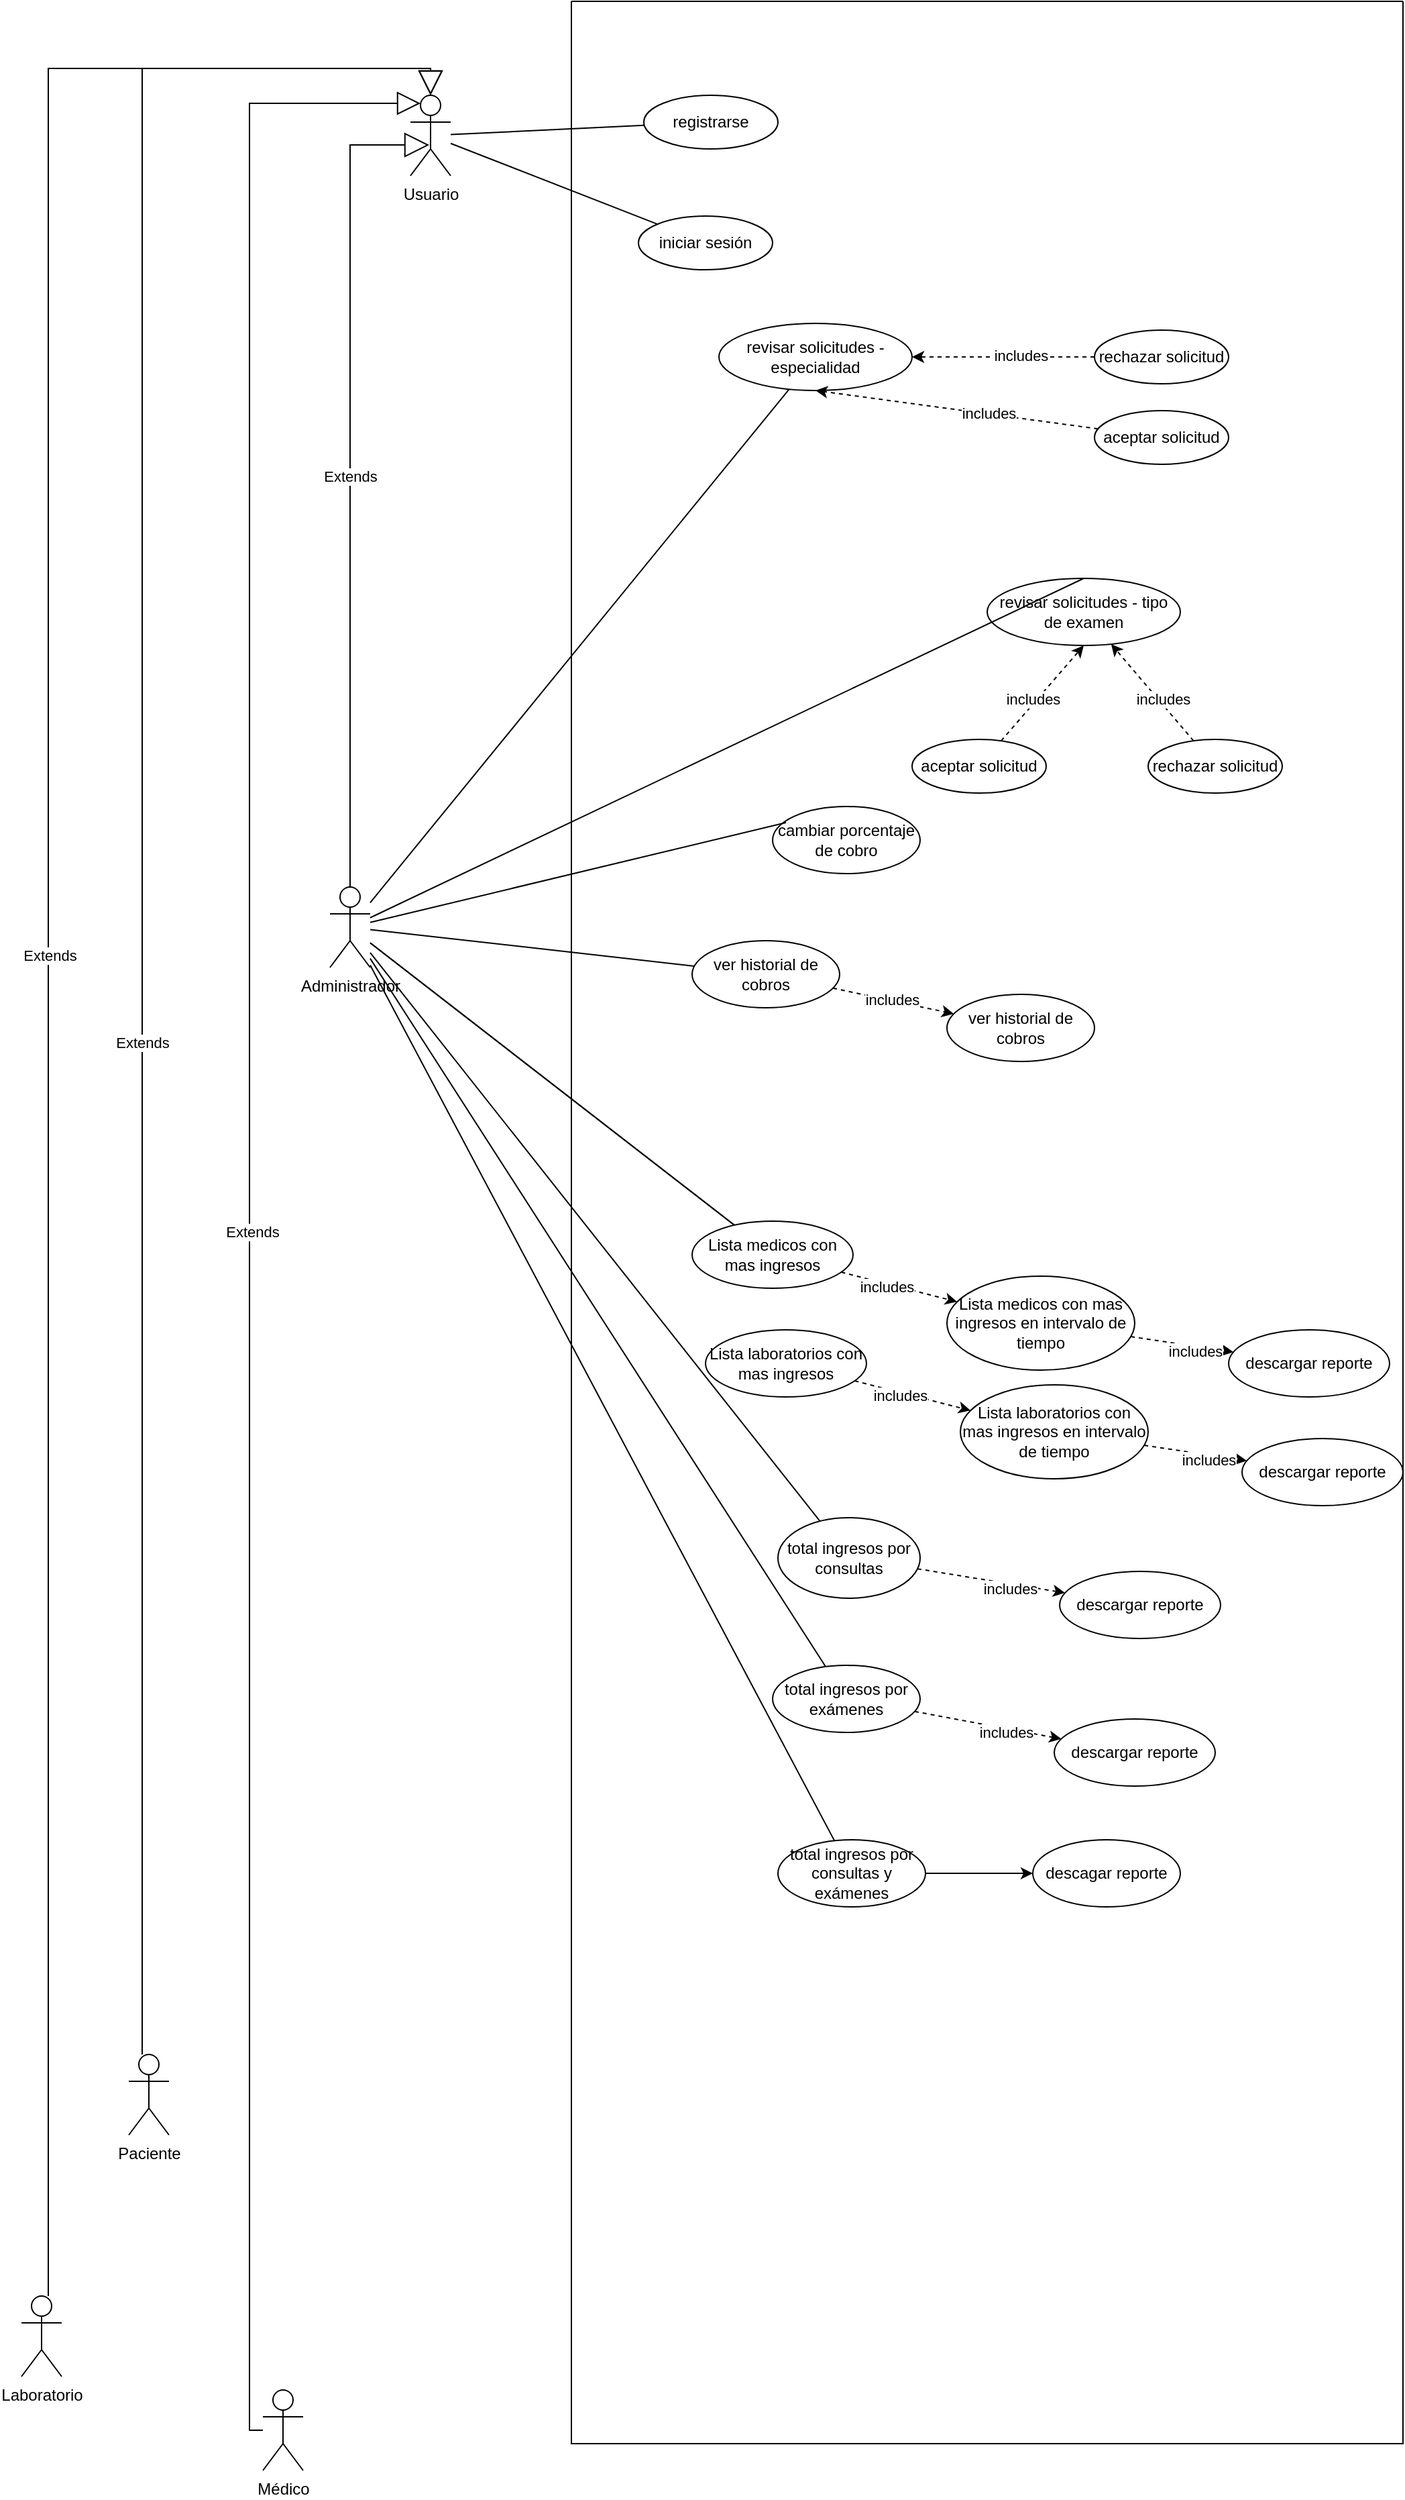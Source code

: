 <mxfile version="21.0.1" type="device"><diagram id="38mVG1c-zCMG9GyJFBRx" name="Página-1"><mxGraphModel dx="2261" dy="842" grid="1" gridSize="10" guides="1" tooltips="1" connect="1" arrows="1" fold="1" page="1" pageScale="1" pageWidth="827" pageHeight="1169" math="0" shadow="0"><root><mxCell id="0"/><mxCell id="1" parent="0"/><mxCell id="SXR0VI27SrfyDJp2maQ9-1" value="" style="swimlane;startSize=0;strokeColor=default;" parent="1" vertex="1"><mxGeometry x="300" y="280" width="620" height="1820" as="geometry"/></mxCell><mxCell id="v_ve8F-ULIWSZNbL52ix-1" value="registrarse" style="ellipse;whiteSpace=wrap;html=1;align=center;" vertex="1" parent="SXR0VI27SrfyDJp2maQ9-1"><mxGeometry x="54" y="70" width="100" height="40" as="geometry"/></mxCell><mxCell id="v_ve8F-ULIWSZNbL52ix-9" value="iniciar sesión" style="ellipse;whiteSpace=wrap;html=1;align=center;" vertex="1" parent="SXR0VI27SrfyDJp2maQ9-1"><mxGeometry x="50" y="160" width="100" height="40" as="geometry"/></mxCell><mxCell id="v_ve8F-ULIWSZNbL52ix-22" value="revisar solicitudes - especialidad" style="ellipse;whiteSpace=wrap;html=1;align=center;" vertex="1" parent="SXR0VI27SrfyDJp2maQ9-1"><mxGeometry x="110" y="240" width="144" height="50" as="geometry"/></mxCell><mxCell id="v_ve8F-ULIWSZNbL52ix-31" style="rounded=0;orthogonalLoop=1;jettySize=auto;html=1;entryX=0.5;entryY=1;entryDx=0;entryDy=0;dashed=1;" edge="1" parent="SXR0VI27SrfyDJp2maQ9-1" source="v_ve8F-ULIWSZNbL52ix-24" target="v_ve8F-ULIWSZNbL52ix-22"><mxGeometry relative="1" as="geometry"/></mxCell><mxCell id="v_ve8F-ULIWSZNbL52ix-78" value="includes" style="edgeLabel;html=1;align=center;verticalAlign=middle;resizable=0;points=[];" vertex="1" connectable="0" parent="v_ve8F-ULIWSZNbL52ix-31"><mxGeometry x="-0.234" y="-1" relative="1" as="geometry"><mxPoint x="-1" as="offset"/></mxGeometry></mxCell><mxCell id="v_ve8F-ULIWSZNbL52ix-24" value="aceptar solicitud" style="ellipse;whiteSpace=wrap;html=1;align=center;" vertex="1" parent="SXR0VI27SrfyDJp2maQ9-1"><mxGeometry x="390" y="305" width="100" height="40" as="geometry"/></mxCell><mxCell id="v_ve8F-ULIWSZNbL52ix-32" style="rounded=0;orthogonalLoop=1;jettySize=auto;html=1;dashed=1;" edge="1" parent="SXR0VI27SrfyDJp2maQ9-1" source="v_ve8F-ULIWSZNbL52ix-30" target="v_ve8F-ULIWSZNbL52ix-22"><mxGeometry relative="1" as="geometry"/></mxCell><mxCell id="v_ve8F-ULIWSZNbL52ix-79" value="includes" style="edgeLabel;html=1;align=center;verticalAlign=middle;resizable=0;points=[];" vertex="1" connectable="0" parent="v_ve8F-ULIWSZNbL52ix-32"><mxGeometry x="-0.191" y="-1" relative="1" as="geometry"><mxPoint as="offset"/></mxGeometry></mxCell><mxCell id="v_ve8F-ULIWSZNbL52ix-30" value="rechazar solicitud" style="ellipse;whiteSpace=wrap;html=1;align=center;" vertex="1" parent="SXR0VI27SrfyDJp2maQ9-1"><mxGeometry x="390" y="245" width="100" height="40" as="geometry"/></mxCell><mxCell id="v_ve8F-ULIWSZNbL52ix-33" value="revisar solicitudes - tipo de examen" style="ellipse;whiteSpace=wrap;html=1;align=center;" vertex="1" parent="SXR0VI27SrfyDJp2maQ9-1"><mxGeometry x="310" y="430" width="144" height="50" as="geometry"/></mxCell><mxCell id="v_ve8F-ULIWSZNbL52ix-34" style="rounded=0;orthogonalLoop=1;jettySize=auto;html=1;entryX=0.5;entryY=1;entryDx=0;entryDy=0;dashed=1;" edge="1" parent="SXR0VI27SrfyDJp2maQ9-1" source="v_ve8F-ULIWSZNbL52ix-35" target="v_ve8F-ULIWSZNbL52ix-33"><mxGeometry relative="1" as="geometry"/></mxCell><mxCell id="v_ve8F-ULIWSZNbL52ix-46" value="includes" style="edgeLabel;html=1;align=center;verticalAlign=middle;resizable=0;points=[];" vertex="1" connectable="0" parent="v_ve8F-ULIWSZNbL52ix-34"><mxGeometry x="0.438" y="-3" relative="1" as="geometry"><mxPoint x="-23" y="18" as="offset"/></mxGeometry></mxCell><mxCell id="v_ve8F-ULIWSZNbL52ix-35" value="aceptar solicitud" style="ellipse;whiteSpace=wrap;html=1;align=center;" vertex="1" parent="SXR0VI27SrfyDJp2maQ9-1"><mxGeometry x="254" y="550" width="100" height="40" as="geometry"/></mxCell><mxCell id="v_ve8F-ULIWSZNbL52ix-36" style="rounded=0;orthogonalLoop=1;jettySize=auto;html=1;dashed=1;" edge="1" parent="SXR0VI27SrfyDJp2maQ9-1" source="v_ve8F-ULIWSZNbL52ix-37" target="v_ve8F-ULIWSZNbL52ix-33"><mxGeometry relative="1" as="geometry"/></mxCell><mxCell id="v_ve8F-ULIWSZNbL52ix-47" value="includes" style="edgeLabel;html=1;align=center;verticalAlign=middle;resizable=0;points=[];" vertex="1" connectable="0" parent="v_ve8F-ULIWSZNbL52ix-36"><mxGeometry x="0.282" y="3" relative="1" as="geometry"><mxPoint x="18" y="13" as="offset"/></mxGeometry></mxCell><mxCell id="v_ve8F-ULIWSZNbL52ix-37" value="rechazar solicitud" style="ellipse;whiteSpace=wrap;html=1;align=center;" vertex="1" parent="SXR0VI27SrfyDJp2maQ9-1"><mxGeometry x="430" y="550" width="100" height="40" as="geometry"/></mxCell><mxCell id="v_ve8F-ULIWSZNbL52ix-40" value="cambiar porcentaje de cobro" style="ellipse;whiteSpace=wrap;html=1;align=center;" vertex="1" parent="SXR0VI27SrfyDJp2maQ9-1"><mxGeometry x="150" y="600" width="110" height="50" as="geometry"/></mxCell><mxCell id="v_ve8F-ULIWSZNbL52ix-44" style="rounded=0;orthogonalLoop=1;jettySize=auto;html=1;dashed=1;" edge="1" parent="SXR0VI27SrfyDJp2maQ9-1" source="v_ve8F-ULIWSZNbL52ix-42" target="v_ve8F-ULIWSZNbL52ix-43"><mxGeometry relative="1" as="geometry"/></mxCell><mxCell id="v_ve8F-ULIWSZNbL52ix-45" value="includes" style="edgeLabel;html=1;align=center;verticalAlign=middle;resizable=0;points=[];" vertex="1" connectable="0" parent="v_ve8F-ULIWSZNbL52ix-44"><mxGeometry x="-0.25" y="-1" relative="1" as="geometry"><mxPoint x="10" as="offset"/></mxGeometry></mxCell><mxCell id="v_ve8F-ULIWSZNbL52ix-42" value="ver historial de cobros" style="ellipse;whiteSpace=wrap;html=1;align=center;" vertex="1" parent="SXR0VI27SrfyDJp2maQ9-1"><mxGeometry x="90" y="700" width="110" height="50" as="geometry"/></mxCell><mxCell id="v_ve8F-ULIWSZNbL52ix-43" value="ver historial de cobros" style="ellipse;whiteSpace=wrap;html=1;align=center;" vertex="1" parent="SXR0VI27SrfyDJp2maQ9-1"><mxGeometry x="280" y="740" width="110" height="50" as="geometry"/></mxCell><mxCell id="v_ve8F-ULIWSZNbL52ix-49" value="descargar reporte" style="ellipse;whiteSpace=wrap;html=1;align=center;" vertex="1" parent="SXR0VI27SrfyDJp2maQ9-1"><mxGeometry x="490" y="990" width="120" height="50" as="geometry"/></mxCell><mxCell id="v_ve8F-ULIWSZNbL52ix-73" style="rounded=0;orthogonalLoop=1;jettySize=auto;html=1;dashed=1;" edge="1" parent="SXR0VI27SrfyDJp2maQ9-1" source="v_ve8F-ULIWSZNbL52ix-71" target="v_ve8F-ULIWSZNbL52ix-72"><mxGeometry relative="1" as="geometry"/></mxCell><mxCell id="v_ve8F-ULIWSZNbL52ix-74" value="includes" style="edgeLabel;html=1;align=center;verticalAlign=middle;resizable=0;points=[];" vertex="1" connectable="0" parent="v_ve8F-ULIWSZNbL52ix-73"><mxGeometry x="-0.207" y="-2" relative="1" as="geometry"><mxPoint as="offset"/></mxGeometry></mxCell><mxCell id="v_ve8F-ULIWSZNbL52ix-71" value="Lista medicos con mas ingresos" style="ellipse;whiteSpace=wrap;html=1;align=center;" vertex="1" parent="SXR0VI27SrfyDJp2maQ9-1"><mxGeometry x="90" y="909" width="120" height="50" as="geometry"/></mxCell><mxCell id="v_ve8F-ULIWSZNbL52ix-81" style="rounded=0;orthogonalLoop=1;jettySize=auto;html=1;dashed=1;" edge="1" parent="SXR0VI27SrfyDJp2maQ9-1" source="v_ve8F-ULIWSZNbL52ix-72" target="v_ve8F-ULIWSZNbL52ix-49"><mxGeometry relative="1" as="geometry"/></mxCell><mxCell id="v_ve8F-ULIWSZNbL52ix-82" value="includes" style="edgeLabel;html=1;align=center;verticalAlign=middle;resizable=0;points=[];" vertex="1" connectable="0" parent="v_ve8F-ULIWSZNbL52ix-81"><mxGeometry x="0.264" y="-3" relative="1" as="geometry"><mxPoint as="offset"/></mxGeometry></mxCell><mxCell id="v_ve8F-ULIWSZNbL52ix-72" value="Lista medicos con mas ingresos en intervalo de tiempo" style="ellipse;whiteSpace=wrap;html=1;align=center;" vertex="1" parent="SXR0VI27SrfyDJp2maQ9-1"><mxGeometry x="280" y="950" width="140" height="70" as="geometry"/></mxCell><mxCell id="v_ve8F-ULIWSZNbL52ix-83" value="descargar reporte" style="ellipse;whiteSpace=wrap;html=1;align=center;" vertex="1" parent="SXR0VI27SrfyDJp2maQ9-1"><mxGeometry x="364" y="1170" width="120" height="50" as="geometry"/></mxCell><mxCell id="v_ve8F-ULIWSZNbL52ix-84" style="rounded=0;orthogonalLoop=1;jettySize=auto;html=1;dashed=1;" edge="1" parent="SXR0VI27SrfyDJp2maQ9-1" source="v_ve8F-ULIWSZNbL52ix-86" target="v_ve8F-ULIWSZNbL52ix-83"><mxGeometry relative="1" as="geometry"/></mxCell><mxCell id="v_ve8F-ULIWSZNbL52ix-85" value="includes" style="edgeLabel;html=1;align=center;verticalAlign=middle;resizable=0;points=[];" vertex="1" connectable="0" parent="v_ve8F-ULIWSZNbL52ix-84"><mxGeometry x="0.264" y="-3" relative="1" as="geometry"><mxPoint as="offset"/></mxGeometry></mxCell><mxCell id="v_ve8F-ULIWSZNbL52ix-86" value="total ingresos por consultas" style="ellipse;whiteSpace=wrap;html=1;align=center;" vertex="1" parent="SXR0VI27SrfyDJp2maQ9-1"><mxGeometry x="154" y="1130" width="106" height="60" as="geometry"/></mxCell><mxCell id="v_ve8F-ULIWSZNbL52ix-92" value="descargar reporte" style="ellipse;whiteSpace=wrap;html=1;align=center;" vertex="1" parent="SXR0VI27SrfyDJp2maQ9-1"><mxGeometry x="360" y="1280" width="120" height="50" as="geometry"/></mxCell><mxCell id="v_ve8F-ULIWSZNbL52ix-93" style="rounded=0;orthogonalLoop=1;jettySize=auto;html=1;dashed=1;" edge="1" parent="SXR0VI27SrfyDJp2maQ9-1" source="v_ve8F-ULIWSZNbL52ix-95" target="v_ve8F-ULIWSZNbL52ix-92"><mxGeometry relative="1" as="geometry"/></mxCell><mxCell id="v_ve8F-ULIWSZNbL52ix-94" value="includes" style="edgeLabel;html=1;align=center;verticalAlign=middle;resizable=0;points=[];" vertex="1" connectable="0" parent="v_ve8F-ULIWSZNbL52ix-93"><mxGeometry x="0.264" y="-3" relative="1" as="geometry"><mxPoint as="offset"/></mxGeometry></mxCell><mxCell id="v_ve8F-ULIWSZNbL52ix-95" value="total ingresos por exámenes" style="ellipse;whiteSpace=wrap;html=1;align=center;" vertex="1" parent="SXR0VI27SrfyDJp2maQ9-1"><mxGeometry x="150" y="1240" width="110" height="50" as="geometry"/></mxCell><mxCell id="v_ve8F-ULIWSZNbL52ix-101" value="" style="edgeStyle=orthogonalEdgeStyle;rounded=0;orthogonalLoop=1;jettySize=auto;html=1;" edge="1" parent="SXR0VI27SrfyDJp2maQ9-1" source="v_ve8F-ULIWSZNbL52ix-99" target="v_ve8F-ULIWSZNbL52ix-100"><mxGeometry relative="1" as="geometry"/></mxCell><mxCell id="v_ve8F-ULIWSZNbL52ix-99" value="total ingresos por consultas y exámenes" style="ellipse;whiteSpace=wrap;html=1;align=center;" vertex="1" parent="SXR0VI27SrfyDJp2maQ9-1"><mxGeometry x="154" y="1370" width="110" height="50" as="geometry"/></mxCell><mxCell id="v_ve8F-ULIWSZNbL52ix-100" value="descagar reporte" style="ellipse;whiteSpace=wrap;html=1;align=center;" vertex="1" parent="SXR0VI27SrfyDJp2maQ9-1"><mxGeometry x="344" y="1370" width="110" height="50" as="geometry"/></mxCell><mxCell id="v_ve8F-ULIWSZNbL52ix-102" value="descargar reporte" style="ellipse;whiteSpace=wrap;html=1;align=center;" vertex="1" parent="SXR0VI27SrfyDJp2maQ9-1"><mxGeometry x="500" y="1071" width="120" height="50" as="geometry"/></mxCell><mxCell id="v_ve8F-ULIWSZNbL52ix-105" value="Lista laboratorios con mas ingresos" style="ellipse;whiteSpace=wrap;html=1;align=center;" vertex="1" parent="SXR0VI27SrfyDJp2maQ9-1"><mxGeometry x="100" y="990" width="120" height="50" as="geometry"/></mxCell><mxCell id="v_ve8F-ULIWSZNbL52ix-106" style="rounded=0;orthogonalLoop=1;jettySize=auto;html=1;dashed=1;" edge="1" parent="SXR0VI27SrfyDJp2maQ9-1" source="v_ve8F-ULIWSZNbL52ix-108" target="v_ve8F-ULIWSZNbL52ix-102"><mxGeometry relative="1" as="geometry"/></mxCell><mxCell id="v_ve8F-ULIWSZNbL52ix-107" value="includes" style="edgeLabel;html=1;align=center;verticalAlign=middle;resizable=0;points=[];" vertex="1" connectable="0" parent="v_ve8F-ULIWSZNbL52ix-106"><mxGeometry x="0.264" y="-3" relative="1" as="geometry"><mxPoint as="offset"/></mxGeometry></mxCell><mxCell id="v_ve8F-ULIWSZNbL52ix-108" value="Lista laboratorios con mas ingresos en intervalo de tiempo" style="ellipse;whiteSpace=wrap;html=1;align=center;" vertex="1" parent="SXR0VI27SrfyDJp2maQ9-1"><mxGeometry x="290" y="1031" width="140" height="70" as="geometry"/></mxCell><mxCell id="v_ve8F-ULIWSZNbL52ix-103" style="rounded=0;orthogonalLoop=1;jettySize=auto;html=1;dashed=1;" edge="1" parent="SXR0VI27SrfyDJp2maQ9-1" source="v_ve8F-ULIWSZNbL52ix-105" target="v_ve8F-ULIWSZNbL52ix-108"><mxGeometry relative="1" as="geometry"/></mxCell><mxCell id="v_ve8F-ULIWSZNbL52ix-104" value="includes" style="edgeLabel;html=1;align=center;verticalAlign=middle;resizable=0;points=[];" vertex="1" connectable="0" parent="v_ve8F-ULIWSZNbL52ix-103"><mxGeometry x="-0.207" y="-2" relative="1" as="geometry"><mxPoint as="offset"/></mxGeometry></mxCell><mxCell id="v_ve8F-ULIWSZNbL52ix-38" style="rounded=0;orthogonalLoop=1;jettySize=auto;html=1;endArrow=none;endFill=0;" edge="1" parent="1" source="SXR0VI27SrfyDJp2maQ9-2" target="v_ve8F-ULIWSZNbL52ix-22"><mxGeometry relative="1" as="geometry"/></mxCell><mxCell id="v_ve8F-ULIWSZNbL52ix-39" style="rounded=0;orthogonalLoop=1;jettySize=auto;html=1;entryX=0.5;entryY=0;entryDx=0;entryDy=0;endArrow=none;endFill=0;" edge="1" parent="1" source="SXR0VI27SrfyDJp2maQ9-2" target="v_ve8F-ULIWSZNbL52ix-33"><mxGeometry relative="1" as="geometry"/></mxCell><mxCell id="v_ve8F-ULIWSZNbL52ix-41" style="rounded=0;orthogonalLoop=1;jettySize=auto;html=1;entryX=0.091;entryY=0.24;entryDx=0;entryDy=0;entryPerimeter=0;endArrow=none;endFill=0;" edge="1" parent="1" source="SXR0VI27SrfyDJp2maQ9-2" target="v_ve8F-ULIWSZNbL52ix-40"><mxGeometry relative="1" as="geometry"/></mxCell><mxCell id="v_ve8F-ULIWSZNbL52ix-48" style="rounded=0;orthogonalLoop=1;jettySize=auto;html=1;endArrow=none;endFill=0;" edge="1" parent="1" source="SXR0VI27SrfyDJp2maQ9-2" target="v_ve8F-ULIWSZNbL52ix-42"><mxGeometry relative="1" as="geometry"/></mxCell><mxCell id="v_ve8F-ULIWSZNbL52ix-75" style="rounded=0;orthogonalLoop=1;jettySize=auto;html=1;endArrow=none;endFill=0;" edge="1" parent="1" source="SXR0VI27SrfyDJp2maQ9-2" target="v_ve8F-ULIWSZNbL52ix-71"><mxGeometry relative="1" as="geometry"/></mxCell><mxCell id="v_ve8F-ULIWSZNbL52ix-96" style="rounded=0;orthogonalLoop=1;jettySize=auto;html=1;endArrow=none;endFill=0;" edge="1" parent="1" source="SXR0VI27SrfyDJp2maQ9-2" target="v_ve8F-ULIWSZNbL52ix-86"><mxGeometry relative="1" as="geometry"/></mxCell><mxCell id="v_ve8F-ULIWSZNbL52ix-98" style="rounded=0;orthogonalLoop=1;jettySize=auto;html=1;endArrow=none;endFill=0;" edge="1" parent="1" source="SXR0VI27SrfyDJp2maQ9-2" target="v_ve8F-ULIWSZNbL52ix-95"><mxGeometry relative="1" as="geometry"/></mxCell><mxCell id="v_ve8F-ULIWSZNbL52ix-111" style="rounded=0;orthogonalLoop=1;jettySize=auto;html=1;endArrow=none;endFill=0;" edge="1" parent="1" source="SXR0VI27SrfyDJp2maQ9-2" target="v_ve8F-ULIWSZNbL52ix-71"><mxGeometry relative="1" as="geometry"/></mxCell><mxCell id="v_ve8F-ULIWSZNbL52ix-114" style="rounded=0;orthogonalLoop=1;jettySize=auto;html=1;endArrow=none;endFill=0;" edge="1" parent="1" source="SXR0VI27SrfyDJp2maQ9-2" target="v_ve8F-ULIWSZNbL52ix-99"><mxGeometry relative="1" as="geometry"/></mxCell><mxCell id="SXR0VI27SrfyDJp2maQ9-2" value="Administrador" style="shape=umlActor;verticalLabelPosition=bottom;verticalAlign=top;html=1;" parent="1" vertex="1"><mxGeometry x="120" y="940" width="30" height="60" as="geometry"/></mxCell><mxCell id="v_ve8F-ULIWSZNbL52ix-15" style="edgeStyle=orthogonalEdgeStyle;rounded=0;orthogonalLoop=1;jettySize=auto;html=1;entryX=0.5;entryY=0;entryDx=0;entryDy=0;entryPerimeter=0;endArrow=block;endFill=0;endSize=16;" edge="1" parent="1" source="v_ve8F-ULIWSZNbL52ix-2" target="v_ve8F-ULIWSZNbL52ix-8"><mxGeometry relative="1" as="geometry"><Array as="points"><mxPoint x="-20" y="1160"/><mxPoint x="-20" y="330"/><mxPoint x="195" y="330"/></Array></mxGeometry></mxCell><mxCell id="v_ve8F-ULIWSZNbL52ix-17" value="Extends" style="edgeLabel;html=1;align=center;verticalAlign=middle;resizable=0;points=[];" vertex="1" connectable="0" parent="v_ve8F-ULIWSZNbL52ix-15"><mxGeometry x="-0.12" relative="1" as="geometry"><mxPoint as="offset"/></mxGeometry></mxCell><mxCell id="v_ve8F-ULIWSZNbL52ix-2" value="Paciente" style="shape=umlActor;verticalLabelPosition=bottom;verticalAlign=top;html=1;" vertex="1" parent="1"><mxGeometry x="-30" y="1810" width="30" height="60" as="geometry"/></mxCell><mxCell id="v_ve8F-ULIWSZNbL52ix-119" style="edgeStyle=orthogonalEdgeStyle;rounded=0;orthogonalLoop=1;jettySize=auto;html=1;entryX=0.25;entryY=0.1;entryDx=0;entryDy=0;entryPerimeter=0;endSize=15;endArrow=block;endFill=0;" edge="1" parent="1" source="v_ve8F-ULIWSZNbL52ix-4" target="v_ve8F-ULIWSZNbL52ix-8"><mxGeometry relative="1" as="geometry"><Array as="points"><mxPoint x="60" y="356"/></Array></mxGeometry></mxCell><mxCell id="v_ve8F-ULIWSZNbL52ix-120" value="Extends" style="edgeLabel;html=1;align=center;verticalAlign=middle;resizable=0;points=[];" vertex="1" connectable="0" parent="v_ve8F-ULIWSZNbL52ix-119"><mxGeometry x="-0.035" y="-2" relative="1" as="geometry"><mxPoint as="offset"/></mxGeometry></mxCell><mxCell id="v_ve8F-ULIWSZNbL52ix-4" value="Médico" style="shape=umlActor;verticalLabelPosition=bottom;verticalAlign=top;html=1;" vertex="1" parent="1"><mxGeometry x="70" y="2060" width="30" height="60" as="geometry"/></mxCell><mxCell id="v_ve8F-ULIWSZNbL52ix-16" style="edgeStyle=orthogonalEdgeStyle;rounded=0;orthogonalLoop=1;jettySize=auto;html=1;entryX=0.5;entryY=0;entryDx=0;entryDy=0;entryPerimeter=0;endArrow=block;endFill=0;endSize=16;" edge="1" parent="1" source="v_ve8F-ULIWSZNbL52ix-5" target="v_ve8F-ULIWSZNbL52ix-8"><mxGeometry relative="1" as="geometry"><Array as="points"><mxPoint x="-90" y="1025"/><mxPoint x="-90" y="330"/><mxPoint x="195" y="330"/></Array></mxGeometry></mxCell><mxCell id="v_ve8F-ULIWSZNbL52ix-18" value="Extends" style="edgeLabel;html=1;align=center;verticalAlign=middle;resizable=0;points=[];" vertex="1" connectable="0" parent="v_ve8F-ULIWSZNbL52ix-16"><mxGeometry x="0.017" y="-1" relative="1" as="geometry"><mxPoint as="offset"/></mxGeometry></mxCell><mxCell id="v_ve8F-ULIWSZNbL52ix-5" value="Laboratorio" style="shape=umlActor;verticalLabelPosition=bottom;verticalAlign=top;html=1;" vertex="1" parent="1"><mxGeometry x="-110" y="1990" width="30" height="60" as="geometry"/></mxCell><mxCell id="v_ve8F-ULIWSZNbL52ix-10" style="rounded=0;orthogonalLoop=1;jettySize=auto;html=1;endArrow=none;endFill=0;" edge="1" parent="1" source="v_ve8F-ULIWSZNbL52ix-8" target="v_ve8F-ULIWSZNbL52ix-1"><mxGeometry relative="1" as="geometry"/></mxCell><mxCell id="v_ve8F-ULIWSZNbL52ix-11" style="rounded=0;orthogonalLoop=1;jettySize=auto;html=1;endArrow=none;endFill=0;" edge="1" parent="1" source="v_ve8F-ULIWSZNbL52ix-8" target="v_ve8F-ULIWSZNbL52ix-9"><mxGeometry relative="1" as="geometry"/></mxCell><mxCell id="v_ve8F-ULIWSZNbL52ix-8" value="Usuario" style="shape=umlActor;verticalLabelPosition=bottom;verticalAlign=top;html=1;" vertex="1" parent="1"><mxGeometry x="180" y="350" width="30" height="60" as="geometry"/></mxCell><mxCell id="v_ve8F-ULIWSZNbL52ix-12" value="Extends" style="endArrow=block;endSize=16;endFill=0;html=1;rounded=0;exitX=0.5;exitY=0;exitDx=0;exitDy=0;exitPerimeter=0;entryX=0.467;entryY=0.617;entryDx=0;entryDy=0;entryPerimeter=0;edgeStyle=orthogonalEdgeStyle;" edge="1" parent="1" source="SXR0VI27SrfyDJp2maQ9-2" target="v_ve8F-ULIWSZNbL52ix-8"><mxGeometry width="160" relative="1" as="geometry"><mxPoint x="80" y="540" as="sourcePoint"/><mxPoint x="240" y="540" as="targetPoint"/><Array as="points"><mxPoint x="135" y="387"/></Array></mxGeometry></mxCell></root></mxGraphModel></diagram></mxfile>
